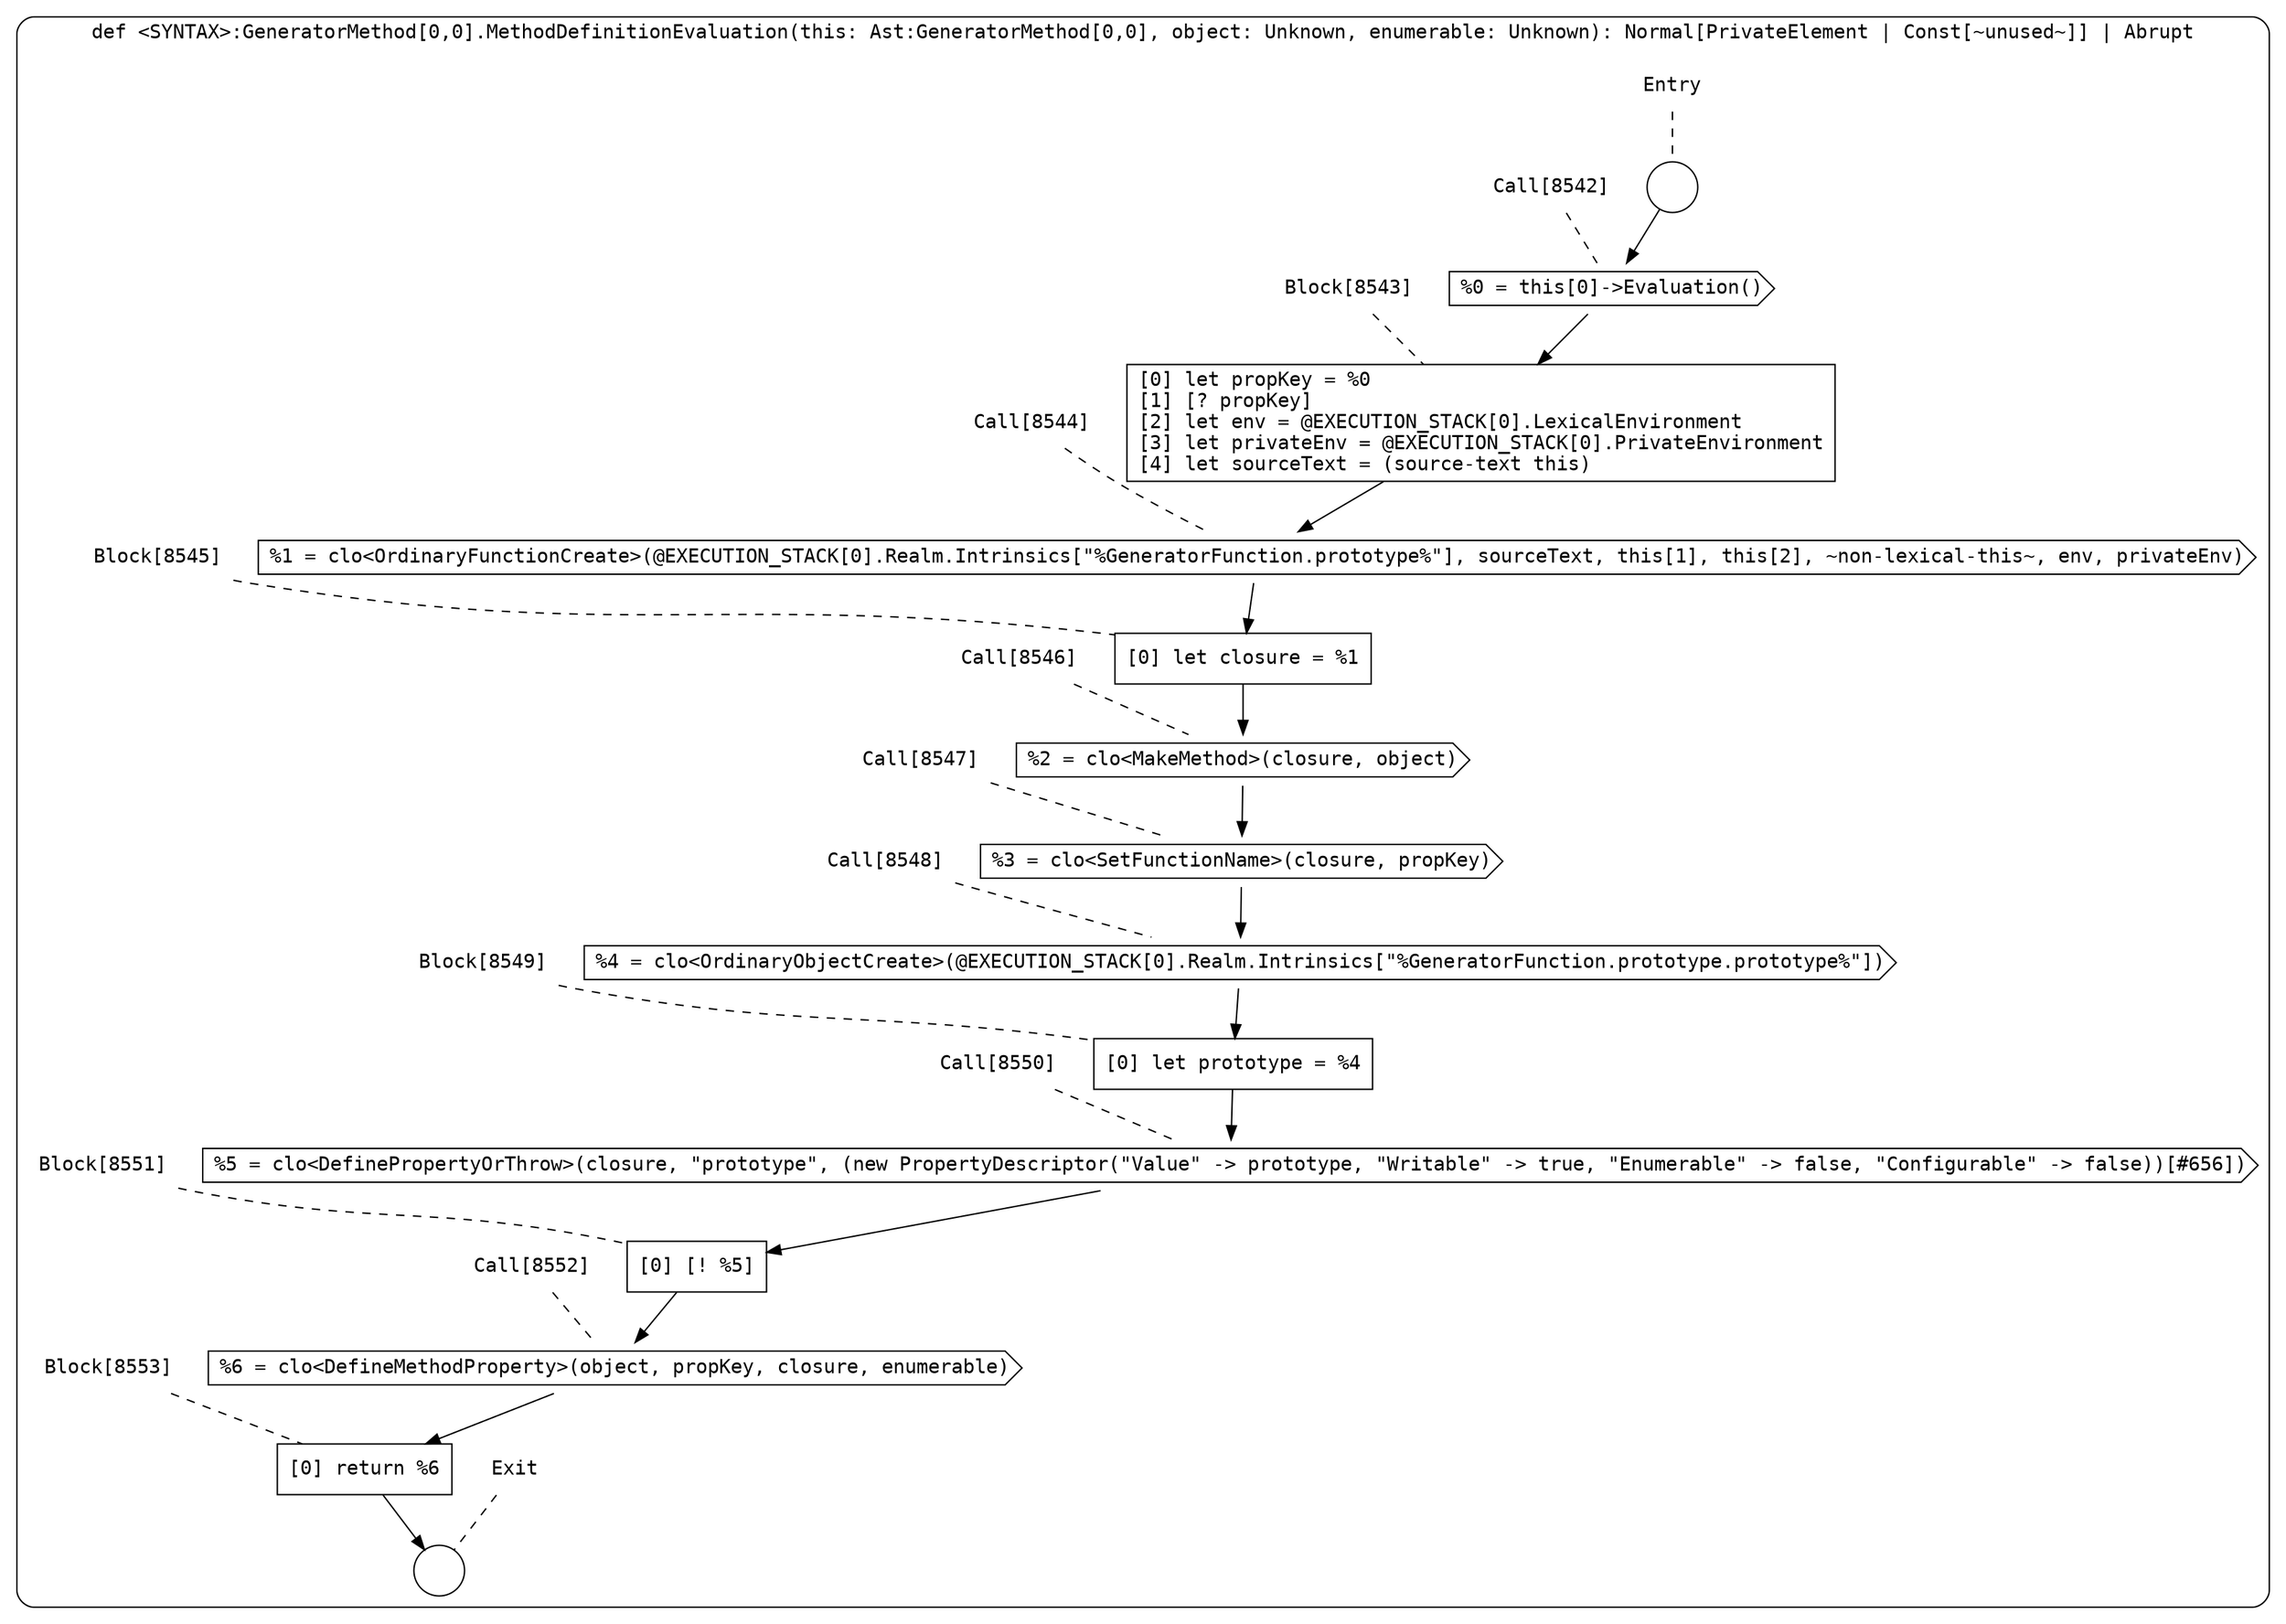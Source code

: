 digraph {
  graph [fontname = "Consolas"]
  node [fontname = "Consolas"]
  edge [fontname = "Consolas"]
  subgraph cluster1597 {
    label = "def <SYNTAX>:GeneratorMethod[0,0].MethodDefinitionEvaluation(this: Ast:GeneratorMethod[0,0], object: Unknown, enumerable: Unknown): Normal[PrivateElement | Const[~unused~]] | Abrupt"
    style = rounded
    cluster1597_entry_name [shape=none, label=<<font color="black">Entry</font>>]
    cluster1597_entry_name -> cluster1597_entry [arrowhead=none, color="black", style=dashed]
    cluster1597_entry [shape=circle label=" " color="black" fillcolor="white" style=filled]
    cluster1597_entry -> node8542 [color="black"]
    cluster1597_exit_name [shape=none, label=<<font color="black">Exit</font>>]
    cluster1597_exit_name -> cluster1597_exit [arrowhead=none, color="black", style=dashed]
    cluster1597_exit [shape=circle label=" " color="black" fillcolor="white" style=filled]
    node8542_name [shape=none, label=<<font color="black">Call[8542]</font>>]
    node8542_name -> node8542 [arrowhead=none, color="black", style=dashed]
    node8542 [shape=cds, label=<<font color="black">%0 = this[0]-&gt;Evaluation()</font>> color="black" fillcolor="white", style=filled]
    node8542 -> node8543 [color="black"]
    node8543_name [shape=none, label=<<font color="black">Block[8543]</font>>]
    node8543_name -> node8543 [arrowhead=none, color="black", style=dashed]
    node8543 [shape=box, label=<<font color="black">[0] let propKey = %0<BR ALIGN="LEFT"/>[1] [? propKey]<BR ALIGN="LEFT"/>[2] let env = @EXECUTION_STACK[0].LexicalEnvironment<BR ALIGN="LEFT"/>[3] let privateEnv = @EXECUTION_STACK[0].PrivateEnvironment<BR ALIGN="LEFT"/>[4] let sourceText = (source-text this)<BR ALIGN="LEFT"/></font>> color="black" fillcolor="white", style=filled]
    node8543 -> node8544 [color="black"]
    node8544_name [shape=none, label=<<font color="black">Call[8544]</font>>]
    node8544_name -> node8544 [arrowhead=none, color="black", style=dashed]
    node8544 [shape=cds, label=<<font color="black">%1 = clo&lt;OrdinaryFunctionCreate&gt;(@EXECUTION_STACK[0].Realm.Intrinsics[&quot;%GeneratorFunction.prototype%&quot;], sourceText, this[1], this[2], ~non-lexical-this~, env, privateEnv)</font>> color="black" fillcolor="white", style=filled]
    node8544 -> node8545 [color="black"]
    node8545_name [shape=none, label=<<font color="black">Block[8545]</font>>]
    node8545_name -> node8545 [arrowhead=none, color="black", style=dashed]
    node8545 [shape=box, label=<<font color="black">[0] let closure = %1<BR ALIGN="LEFT"/></font>> color="black" fillcolor="white", style=filled]
    node8545 -> node8546 [color="black"]
    node8546_name [shape=none, label=<<font color="black">Call[8546]</font>>]
    node8546_name -> node8546 [arrowhead=none, color="black", style=dashed]
    node8546 [shape=cds, label=<<font color="black">%2 = clo&lt;MakeMethod&gt;(closure, object)</font>> color="black" fillcolor="white", style=filled]
    node8546 -> node8547 [color="black"]
    node8547_name [shape=none, label=<<font color="black">Call[8547]</font>>]
    node8547_name -> node8547 [arrowhead=none, color="black", style=dashed]
    node8547 [shape=cds, label=<<font color="black">%3 = clo&lt;SetFunctionName&gt;(closure, propKey)</font>> color="black" fillcolor="white", style=filled]
    node8547 -> node8548 [color="black"]
    node8548_name [shape=none, label=<<font color="black">Call[8548]</font>>]
    node8548_name -> node8548 [arrowhead=none, color="black", style=dashed]
    node8548 [shape=cds, label=<<font color="black">%4 = clo&lt;OrdinaryObjectCreate&gt;(@EXECUTION_STACK[0].Realm.Intrinsics[&quot;%GeneratorFunction.prototype.prototype%&quot;])</font>> color="black" fillcolor="white", style=filled]
    node8548 -> node8549 [color="black"]
    node8549_name [shape=none, label=<<font color="black">Block[8549]</font>>]
    node8549_name -> node8549 [arrowhead=none, color="black", style=dashed]
    node8549 [shape=box, label=<<font color="black">[0] let prototype = %4<BR ALIGN="LEFT"/></font>> color="black" fillcolor="white", style=filled]
    node8549 -> node8550 [color="black"]
    node8550_name [shape=none, label=<<font color="black">Call[8550]</font>>]
    node8550_name -> node8550 [arrowhead=none, color="black", style=dashed]
    node8550 [shape=cds, label=<<font color="black">%5 = clo&lt;DefinePropertyOrThrow&gt;(closure, &quot;prototype&quot;, (new PropertyDescriptor(&quot;Value&quot; -&gt; prototype, &quot;Writable&quot; -&gt; true, &quot;Enumerable&quot; -&gt; false, &quot;Configurable&quot; -&gt; false))[#656])</font>> color="black" fillcolor="white", style=filled]
    node8550 -> node8551 [color="black"]
    node8551_name [shape=none, label=<<font color="black">Block[8551]</font>>]
    node8551_name -> node8551 [arrowhead=none, color="black", style=dashed]
    node8551 [shape=box, label=<<font color="black">[0] [! %5]<BR ALIGN="LEFT"/></font>> color="black" fillcolor="white", style=filled]
    node8551 -> node8552 [color="black"]
    node8552_name [shape=none, label=<<font color="black">Call[8552]</font>>]
    node8552_name -> node8552 [arrowhead=none, color="black", style=dashed]
    node8552 [shape=cds, label=<<font color="black">%6 = clo&lt;DefineMethodProperty&gt;(object, propKey, closure, enumerable)</font>> color="black" fillcolor="white", style=filled]
    node8552 -> node8553 [color="black"]
    node8553_name [shape=none, label=<<font color="black">Block[8553]</font>>]
    node8553_name -> node8553 [arrowhead=none, color="black", style=dashed]
    node8553 [shape=box, label=<<font color="black">[0] return %6<BR ALIGN="LEFT"/></font>> color="black" fillcolor="white", style=filled]
    node8553 -> cluster1597_exit [color="black"]
  }
}